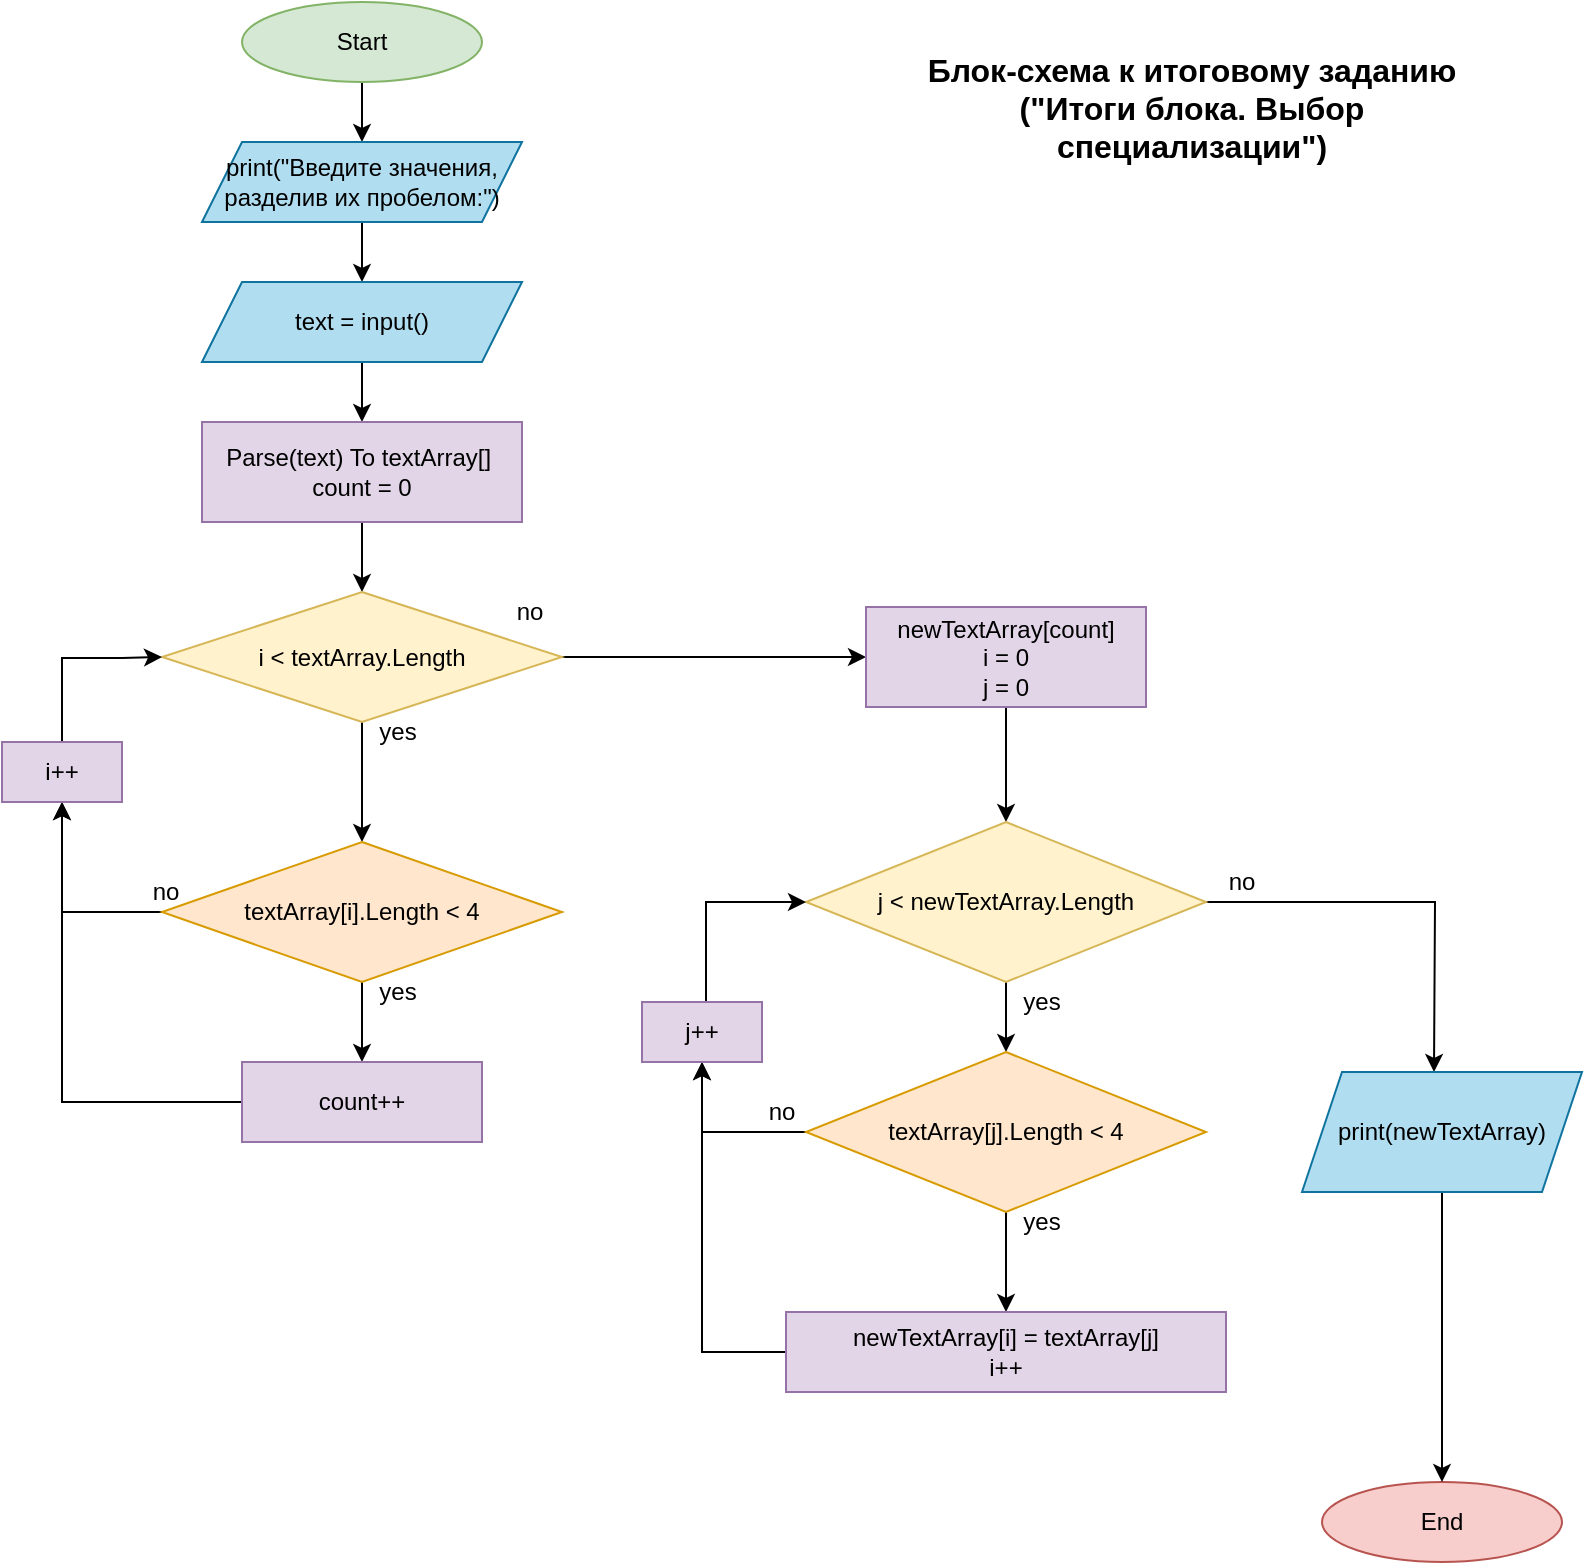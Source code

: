 <mxfile version="20.7.4" type="device"><diagram id="i9B6Ktsq2V5Nzo5IIWxS" name="Страница 1"><mxGraphModel dx="1418" dy="828" grid="1" gridSize="10" guides="1" tooltips="1" connect="1" arrows="1" fold="1" page="1" pageScale="1" pageWidth="827" pageHeight="1169" math="0" shadow="0"><root><mxCell id="0"/><mxCell id="1" parent="0"/><mxCell id="f1gHO8t44qU81B0XPgaZ-5" style="edgeStyle=orthogonalEdgeStyle;rounded=0;orthogonalLoop=1;jettySize=auto;html=1;exitX=0.5;exitY=1;exitDx=0;exitDy=0;entryX=0.5;entryY=0;entryDx=0;entryDy=0;" edge="1" parent="1" source="f1gHO8t44qU81B0XPgaZ-1" target="f1gHO8t44qU81B0XPgaZ-3"><mxGeometry relative="1" as="geometry"/></mxCell><mxCell id="f1gHO8t44qU81B0XPgaZ-1" value="Start" style="ellipse;whiteSpace=wrap;html=1;fillColor=#d5e8d4;strokeColor=#82b366;" vertex="1" parent="1"><mxGeometry x="140" y="20" width="120" height="40" as="geometry"/></mxCell><mxCell id="f1gHO8t44qU81B0XPgaZ-2" value="End" style="ellipse;whiteSpace=wrap;html=1;fillColor=#f8cecc;strokeColor=#b85450;" vertex="1" parent="1"><mxGeometry x="680" y="760" width="120" height="40" as="geometry"/></mxCell><mxCell id="f1gHO8t44qU81B0XPgaZ-7" style="edgeStyle=orthogonalEdgeStyle;rounded=0;orthogonalLoop=1;jettySize=auto;html=1;exitX=0.5;exitY=1;exitDx=0;exitDy=0;" edge="1" parent="1" source="f1gHO8t44qU81B0XPgaZ-3" target="f1gHO8t44qU81B0XPgaZ-4"><mxGeometry relative="1" as="geometry"/></mxCell><mxCell id="f1gHO8t44qU81B0XPgaZ-3" value="print(&quot;Введите значения, &lt;br&gt;разделив их пробелом:&quot;)" style="shape=parallelogram;perimeter=parallelogramPerimeter;whiteSpace=wrap;html=1;fixedSize=1;fillColor=#b1ddf0;strokeColor=#10739e;" vertex="1" parent="1"><mxGeometry x="120" y="90" width="160" height="40" as="geometry"/></mxCell><mxCell id="f1gHO8t44qU81B0XPgaZ-11" style="edgeStyle=orthogonalEdgeStyle;rounded=0;orthogonalLoop=1;jettySize=auto;html=1;exitX=0.5;exitY=1;exitDx=0;exitDy=0;entryX=0.5;entryY=0;entryDx=0;entryDy=0;" edge="1" parent="1" source="f1gHO8t44qU81B0XPgaZ-4" target="f1gHO8t44qU81B0XPgaZ-10"><mxGeometry relative="1" as="geometry"/></mxCell><mxCell id="f1gHO8t44qU81B0XPgaZ-4" value="text = input()" style="shape=parallelogram;perimeter=parallelogramPerimeter;whiteSpace=wrap;html=1;fixedSize=1;fillColor=#b1ddf0;strokeColor=#10739e;" vertex="1" parent="1"><mxGeometry x="120" y="160" width="160" height="40" as="geometry"/></mxCell><mxCell id="f1gHO8t44qU81B0XPgaZ-22" value="" style="edgeStyle=orthogonalEdgeStyle;rounded=0;orthogonalLoop=1;jettySize=auto;html=1;" edge="1" parent="1" source="f1gHO8t44qU81B0XPgaZ-10" target="f1gHO8t44qU81B0XPgaZ-21"><mxGeometry relative="1" as="geometry"/></mxCell><mxCell id="f1gHO8t44qU81B0XPgaZ-10" value="Parse(text) To textArray[]&amp;nbsp;&lt;br&gt;count = 0" style="whiteSpace=wrap;html=1;fillColor=#e1d5e7;strokeColor=#9673a6;" vertex="1" parent="1"><mxGeometry x="120" y="230" width="160" height="50" as="geometry"/></mxCell><mxCell id="f1gHO8t44qU81B0XPgaZ-25" style="edgeStyle=orthogonalEdgeStyle;rounded=0;orthogonalLoop=1;jettySize=auto;html=1;exitX=0.5;exitY=1;exitDx=0;exitDy=0;" edge="1" parent="1" source="f1gHO8t44qU81B0XPgaZ-21" target="f1gHO8t44qU81B0XPgaZ-24"><mxGeometry relative="1" as="geometry"/></mxCell><mxCell id="f1gHO8t44qU81B0XPgaZ-35" style="edgeStyle=orthogonalEdgeStyle;rounded=0;orthogonalLoop=1;jettySize=auto;html=1;exitX=1;exitY=0.5;exitDx=0;exitDy=0;" edge="1" parent="1" source="f1gHO8t44qU81B0XPgaZ-21" target="f1gHO8t44qU81B0XPgaZ-36"><mxGeometry relative="1" as="geometry"><mxPoint x="380" y="320" as="sourcePoint"/><mxPoint x="350" y="380.5" as="targetPoint"/><Array as="points"><mxPoint x="360" y="348"/></Array></mxGeometry></mxCell><mxCell id="f1gHO8t44qU81B0XPgaZ-21" value="i &amp;lt; textArray.Length" style="rhombus;whiteSpace=wrap;html=1;fillColor=#fff2cc;strokeColor=#d6b656;" vertex="1" parent="1"><mxGeometry x="100" y="315" width="200" height="65" as="geometry"/></mxCell><mxCell id="f1gHO8t44qU81B0XPgaZ-27" value="" style="edgeStyle=orthogonalEdgeStyle;rounded=0;orthogonalLoop=1;jettySize=auto;html=1;" edge="1" parent="1" source="f1gHO8t44qU81B0XPgaZ-24" target="f1gHO8t44qU81B0XPgaZ-26"><mxGeometry relative="1" as="geometry"/></mxCell><mxCell id="f1gHO8t44qU81B0XPgaZ-45" style="edgeStyle=orthogonalEdgeStyle;rounded=0;orthogonalLoop=1;jettySize=auto;html=1;entryX=0.5;entryY=1;entryDx=0;entryDy=0;" edge="1" parent="1" source="f1gHO8t44qU81B0XPgaZ-24" target="f1gHO8t44qU81B0XPgaZ-44"><mxGeometry relative="1" as="geometry"/></mxCell><mxCell id="f1gHO8t44qU81B0XPgaZ-24" value="textArray[i].Length &amp;lt; 4" style="rhombus;whiteSpace=wrap;html=1;fillColor=#ffe6cc;strokeColor=#d79b00;" vertex="1" parent="1"><mxGeometry x="100" y="440" width="200" height="70" as="geometry"/></mxCell><mxCell id="f1gHO8t44qU81B0XPgaZ-46" style="edgeStyle=orthogonalEdgeStyle;rounded=0;orthogonalLoop=1;jettySize=auto;html=1;entryX=0.5;entryY=1;entryDx=0;entryDy=0;" edge="1" parent="1" source="f1gHO8t44qU81B0XPgaZ-26" target="f1gHO8t44qU81B0XPgaZ-44"><mxGeometry relative="1" as="geometry"/></mxCell><mxCell id="f1gHO8t44qU81B0XPgaZ-26" value="count++" style="whiteSpace=wrap;html=1;fillColor=#e1d5e7;strokeColor=#9673a6;" vertex="1" parent="1"><mxGeometry x="140" y="550" width="120" height="40" as="geometry"/></mxCell><mxCell id="f1gHO8t44qU81B0XPgaZ-30" value="yes" style="text;html=1;strokeColor=none;fillColor=none;align=center;verticalAlign=middle;whiteSpace=wrap;rounded=0;" vertex="1" parent="1"><mxGeometry x="200" y="380" width="36" height="10" as="geometry"/></mxCell><mxCell id="f1gHO8t44qU81B0XPgaZ-31" value="yes" style="text;html=1;strokeColor=none;fillColor=none;align=center;verticalAlign=middle;whiteSpace=wrap;rounded=0;" vertex="1" parent="1"><mxGeometry x="200" y="510" width="36" height="10" as="geometry"/></mxCell><mxCell id="f1gHO8t44qU81B0XPgaZ-32" value="no" style="text;html=1;strokeColor=none;fillColor=none;align=center;verticalAlign=middle;whiteSpace=wrap;rounded=0;" vertex="1" parent="1"><mxGeometry x="266" y="320" width="36" height="10" as="geometry"/></mxCell><mxCell id="f1gHO8t44qU81B0XPgaZ-33" value="no" style="text;html=1;strokeColor=none;fillColor=none;align=center;verticalAlign=middle;whiteSpace=wrap;rounded=0;" vertex="1" parent="1"><mxGeometry x="84" y="460" width="36" height="10" as="geometry"/></mxCell><mxCell id="f1gHO8t44qU81B0XPgaZ-38" style="edgeStyle=orthogonalEdgeStyle;rounded=0;orthogonalLoop=1;jettySize=auto;html=1;" edge="1" parent="1" source="f1gHO8t44qU81B0XPgaZ-36" target="f1gHO8t44qU81B0XPgaZ-37"><mxGeometry relative="1" as="geometry"/></mxCell><mxCell id="f1gHO8t44qU81B0XPgaZ-36" value="newTextArray[count]&lt;br&gt;i = 0&lt;br&gt;j = 0" style="rounded=0;whiteSpace=wrap;html=1;fillColor=#e1d5e7;strokeColor=#9673a6;" vertex="1" parent="1"><mxGeometry x="452" y="322.5" width="140" height="50" as="geometry"/></mxCell><mxCell id="f1gHO8t44qU81B0XPgaZ-40" style="edgeStyle=orthogonalEdgeStyle;rounded=0;orthogonalLoop=1;jettySize=auto;html=1;" edge="1" parent="1" source="f1gHO8t44qU81B0XPgaZ-37" target="f1gHO8t44qU81B0XPgaZ-39"><mxGeometry relative="1" as="geometry"/></mxCell><mxCell id="f1gHO8t44qU81B0XPgaZ-61" value="" style="edgeStyle=orthogonalEdgeStyle;rounded=0;orthogonalLoop=1;jettySize=auto;html=1;" edge="1" parent="1" source="f1gHO8t44qU81B0XPgaZ-37"><mxGeometry relative="1" as="geometry"><mxPoint x="736" y="555" as="targetPoint"/></mxGeometry></mxCell><mxCell id="f1gHO8t44qU81B0XPgaZ-37" value="j &amp;lt; newTextArray.Length" style="rhombus;whiteSpace=wrap;html=1;rounded=0;fillColor=#fff2cc;strokeColor=#d6b656;" vertex="1" parent="1"><mxGeometry x="422" y="430" width="200" height="80" as="geometry"/></mxCell><mxCell id="f1gHO8t44qU81B0XPgaZ-43" value="" style="edgeStyle=orthogonalEdgeStyle;rounded=0;orthogonalLoop=1;jettySize=auto;html=1;" edge="1" parent="1" source="f1gHO8t44qU81B0XPgaZ-39" target="f1gHO8t44qU81B0XPgaZ-42"><mxGeometry relative="1" as="geometry"/></mxCell><mxCell id="f1gHO8t44qU81B0XPgaZ-55" style="edgeStyle=orthogonalEdgeStyle;rounded=0;orthogonalLoop=1;jettySize=auto;html=1;exitX=0;exitY=0.5;exitDx=0;exitDy=0;entryX=0.5;entryY=1;entryDx=0;entryDy=0;" edge="1" parent="1" source="f1gHO8t44qU81B0XPgaZ-39" target="f1gHO8t44qU81B0XPgaZ-52"><mxGeometry relative="1" as="geometry"/></mxCell><mxCell id="f1gHO8t44qU81B0XPgaZ-39" value="textArray[j].Length &amp;lt; 4" style="rhombus;whiteSpace=wrap;html=1;rounded=0;fillColor=#ffe6cc;strokeColor=#d79b00;" vertex="1" parent="1"><mxGeometry x="422" y="545" width="200" height="80" as="geometry"/></mxCell><mxCell id="f1gHO8t44qU81B0XPgaZ-53" value="" style="edgeStyle=orthogonalEdgeStyle;rounded=0;orthogonalLoop=1;jettySize=auto;html=1;" edge="1" parent="1" source="f1gHO8t44qU81B0XPgaZ-42" target="f1gHO8t44qU81B0XPgaZ-52"><mxGeometry relative="1" as="geometry"/></mxCell><mxCell id="f1gHO8t44qU81B0XPgaZ-42" value="newTextArray[i] = textArray[j]&lt;br&gt;i++" style="whiteSpace=wrap;html=1;rounded=0;fillColor=#e1d5e7;strokeColor=#9673a6;" vertex="1" parent="1"><mxGeometry x="412" y="675" width="220" height="40" as="geometry"/></mxCell><mxCell id="f1gHO8t44qU81B0XPgaZ-47" style="edgeStyle=orthogonalEdgeStyle;rounded=0;orthogonalLoop=1;jettySize=auto;html=1;entryX=0;entryY=0.5;entryDx=0;entryDy=0;" edge="1" parent="1" source="f1gHO8t44qU81B0XPgaZ-44" target="f1gHO8t44qU81B0XPgaZ-21"><mxGeometry relative="1" as="geometry"><Array as="points"><mxPoint x="50" y="348"/><mxPoint x="80" y="348"/></Array></mxGeometry></mxCell><mxCell id="f1gHO8t44qU81B0XPgaZ-44" value="i++" style="rounded=0;whiteSpace=wrap;html=1;fillColor=#e1d5e7;strokeColor=#9673a6;" vertex="1" parent="1"><mxGeometry x="20" y="390" width="60" height="30" as="geometry"/></mxCell><mxCell id="f1gHO8t44qU81B0XPgaZ-54" style="edgeStyle=orthogonalEdgeStyle;rounded=0;orthogonalLoop=1;jettySize=auto;html=1;entryX=0;entryY=0.5;entryDx=0;entryDy=0;exitX=0.5;exitY=0;exitDx=0;exitDy=0;" edge="1" parent="1" source="f1gHO8t44qU81B0XPgaZ-52" target="f1gHO8t44qU81B0XPgaZ-37"><mxGeometry relative="1" as="geometry"><Array as="points"><mxPoint x="372" y="520"/><mxPoint x="372" y="470"/></Array></mxGeometry></mxCell><mxCell id="f1gHO8t44qU81B0XPgaZ-52" value="j++" style="whiteSpace=wrap;html=1;rounded=0;fillColor=#e1d5e7;strokeColor=#9673a6;" vertex="1" parent="1"><mxGeometry x="340" y="520" width="60" height="30" as="geometry"/></mxCell><mxCell id="f1gHO8t44qU81B0XPgaZ-56" value="yes" style="text;html=1;strokeColor=none;fillColor=none;align=center;verticalAlign=middle;whiteSpace=wrap;rounded=0;" vertex="1" parent="1"><mxGeometry x="522" y="515" width="36" height="10" as="geometry"/></mxCell><mxCell id="f1gHO8t44qU81B0XPgaZ-57" value="yes" style="text;html=1;strokeColor=none;fillColor=none;align=center;verticalAlign=middle;whiteSpace=wrap;rounded=0;" vertex="1" parent="1"><mxGeometry x="522" y="625" width="36" height="10" as="geometry"/></mxCell><mxCell id="f1gHO8t44qU81B0XPgaZ-58" value="no" style="text;html=1;strokeColor=none;fillColor=none;align=center;verticalAlign=middle;whiteSpace=wrap;rounded=0;" vertex="1" parent="1"><mxGeometry x="392" y="570" width="36" height="10" as="geometry"/></mxCell><mxCell id="f1gHO8t44qU81B0XPgaZ-59" value="no" style="text;html=1;strokeColor=none;fillColor=none;align=center;verticalAlign=middle;whiteSpace=wrap;rounded=0;" vertex="1" parent="1"><mxGeometry x="622" y="455" width="36" height="10" as="geometry"/></mxCell><mxCell id="f1gHO8t44qU81B0XPgaZ-64" style="edgeStyle=orthogonalEdgeStyle;rounded=0;orthogonalLoop=1;jettySize=auto;html=1;" edge="1" parent="1" source="f1gHO8t44qU81B0XPgaZ-62" target="f1gHO8t44qU81B0XPgaZ-2"><mxGeometry relative="1" as="geometry"/></mxCell><mxCell id="f1gHO8t44qU81B0XPgaZ-62" value="print(newTextArray)" style="shape=parallelogram;perimeter=parallelogramPerimeter;whiteSpace=wrap;html=1;fixedSize=1;fillColor=#b1ddf0;strokeColor=#10739e;" vertex="1" parent="1"><mxGeometry x="670" y="555" width="140" height="60" as="geometry"/></mxCell><mxCell id="f1gHO8t44qU81B0XPgaZ-63" value="&lt;font style=&quot;font-size: 16px;&quot;&gt;&lt;b&gt;Блок-схема к итоговому заданию &lt;br&gt;(&quot;Итоги блока. Выбор специализации&quot;)&lt;/b&gt;&lt;/font&gt;" style="text;html=1;strokeColor=none;fillColor=none;align=center;verticalAlign=middle;whiteSpace=wrap;rounded=0;" vertex="1" parent="1"><mxGeometry x="460" y="50" width="310" height="45" as="geometry"/></mxCell></root></mxGraphModel></diagram></mxfile>